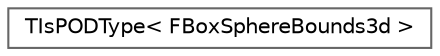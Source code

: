 digraph "Graphical Class Hierarchy"
{
 // INTERACTIVE_SVG=YES
 // LATEX_PDF_SIZE
  bgcolor="transparent";
  edge [fontname=Helvetica,fontsize=10,labelfontname=Helvetica,labelfontsize=10];
  node [fontname=Helvetica,fontsize=10,shape=box,height=0.2,width=0.4];
  rankdir="LR";
  Node0 [id="Node000000",label="TIsPODType\< FBoxSphereBounds3d \>",height=0.2,width=0.4,color="grey40", fillcolor="white", style="filled",URL="$da/d07/structTIsPODType_3_01FBoxSphereBounds3d_01_4.html",tooltip=" "];
}
